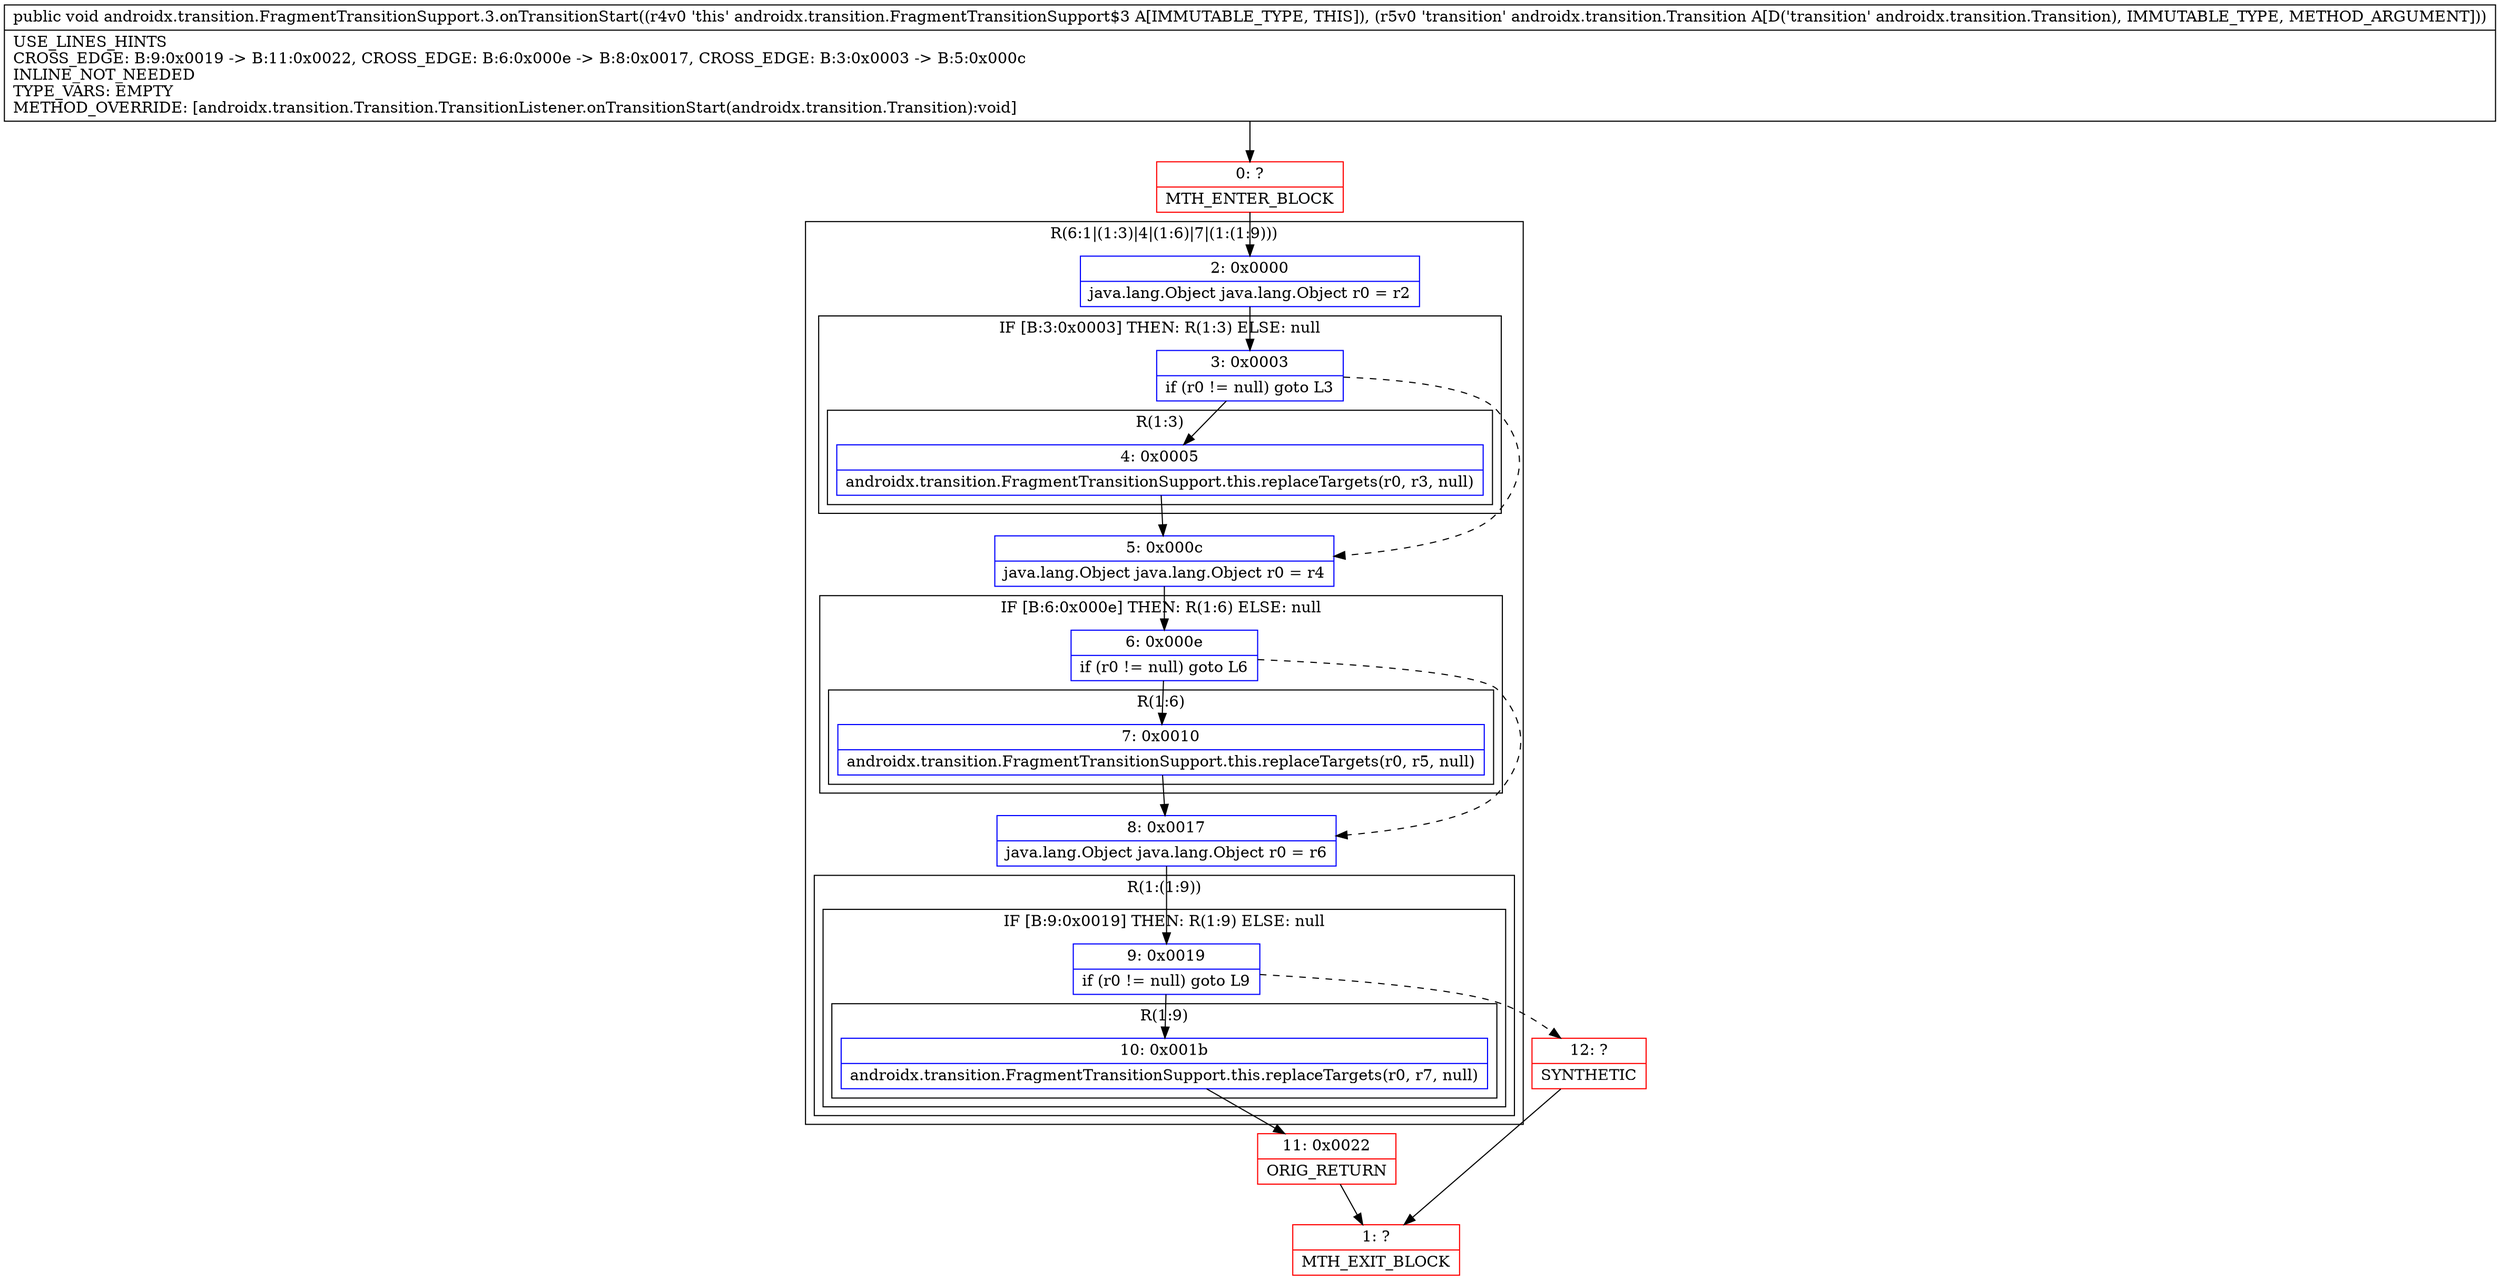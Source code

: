 digraph "CFG forandroidx.transition.FragmentTransitionSupport.3.onTransitionStart(Landroidx\/transition\/Transition;)V" {
subgraph cluster_Region_1424673860 {
label = "R(6:1|(1:3)|4|(1:6)|7|(1:(1:9)))";
node [shape=record,color=blue];
Node_2 [shape=record,label="{2\:\ 0x0000|java.lang.Object java.lang.Object r0 = r2\l}"];
subgraph cluster_IfRegion_1058119201 {
label = "IF [B:3:0x0003] THEN: R(1:3) ELSE: null";
node [shape=record,color=blue];
Node_3 [shape=record,label="{3\:\ 0x0003|if (r0 != null) goto L3\l}"];
subgraph cluster_Region_569956460 {
label = "R(1:3)";
node [shape=record,color=blue];
Node_4 [shape=record,label="{4\:\ 0x0005|androidx.transition.FragmentTransitionSupport.this.replaceTargets(r0, r3, null)\l}"];
}
}
Node_5 [shape=record,label="{5\:\ 0x000c|java.lang.Object java.lang.Object r0 = r4\l}"];
subgraph cluster_IfRegion_1066758275 {
label = "IF [B:6:0x000e] THEN: R(1:6) ELSE: null";
node [shape=record,color=blue];
Node_6 [shape=record,label="{6\:\ 0x000e|if (r0 != null) goto L6\l}"];
subgraph cluster_Region_1033831385 {
label = "R(1:6)";
node [shape=record,color=blue];
Node_7 [shape=record,label="{7\:\ 0x0010|androidx.transition.FragmentTransitionSupport.this.replaceTargets(r0, r5, null)\l}"];
}
}
Node_8 [shape=record,label="{8\:\ 0x0017|java.lang.Object java.lang.Object r0 = r6\l}"];
subgraph cluster_Region_912361512 {
label = "R(1:(1:9))";
node [shape=record,color=blue];
subgraph cluster_IfRegion_248279773 {
label = "IF [B:9:0x0019] THEN: R(1:9) ELSE: null";
node [shape=record,color=blue];
Node_9 [shape=record,label="{9\:\ 0x0019|if (r0 != null) goto L9\l}"];
subgraph cluster_Region_1762713808 {
label = "R(1:9)";
node [shape=record,color=blue];
Node_10 [shape=record,label="{10\:\ 0x001b|androidx.transition.FragmentTransitionSupport.this.replaceTargets(r0, r7, null)\l}"];
}
}
}
}
Node_0 [shape=record,color=red,label="{0\:\ ?|MTH_ENTER_BLOCK\l}"];
Node_11 [shape=record,color=red,label="{11\:\ 0x0022|ORIG_RETURN\l}"];
Node_1 [shape=record,color=red,label="{1\:\ ?|MTH_EXIT_BLOCK\l}"];
Node_12 [shape=record,color=red,label="{12\:\ ?|SYNTHETIC\l}"];
MethodNode[shape=record,label="{public void androidx.transition.FragmentTransitionSupport.3.onTransitionStart((r4v0 'this' androidx.transition.FragmentTransitionSupport$3 A[IMMUTABLE_TYPE, THIS]), (r5v0 'transition' androidx.transition.Transition A[D('transition' androidx.transition.Transition), IMMUTABLE_TYPE, METHOD_ARGUMENT]))  | USE_LINES_HINTS\lCROSS_EDGE: B:9:0x0019 \-\> B:11:0x0022, CROSS_EDGE: B:6:0x000e \-\> B:8:0x0017, CROSS_EDGE: B:3:0x0003 \-\> B:5:0x000c\lINLINE_NOT_NEEDED\lTYPE_VARS: EMPTY\lMETHOD_OVERRIDE: [androidx.transition.Transition.TransitionListener.onTransitionStart(androidx.transition.Transition):void]\l}"];
MethodNode -> Node_0;Node_2 -> Node_3;
Node_3 -> Node_4;
Node_3 -> Node_5[style=dashed];
Node_4 -> Node_5;
Node_5 -> Node_6;
Node_6 -> Node_7;
Node_6 -> Node_8[style=dashed];
Node_7 -> Node_8;
Node_8 -> Node_9;
Node_9 -> Node_10;
Node_9 -> Node_12[style=dashed];
Node_10 -> Node_11;
Node_0 -> Node_2;
Node_11 -> Node_1;
Node_12 -> Node_1;
}

